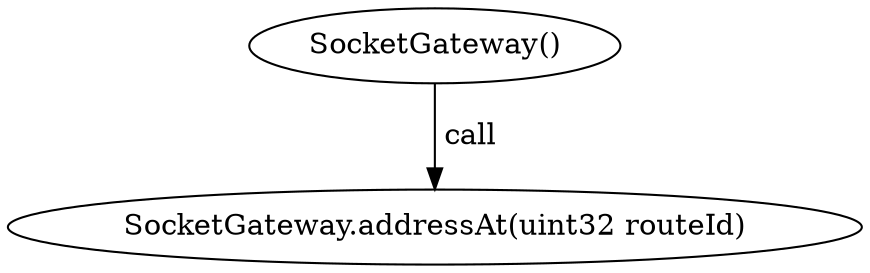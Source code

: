 digraph "" {
	graph [bb="0,0,348.14,124.8"];
	node [label="\N"];
	"SocketGateway()"	 [height=0.5,
		pos="174.07,106.8",
		width=2.1684];
	"SocketGateway.addressAt(uint32 routeId)"	 [height=0.5,
		pos="174.07,18",
		width=4.8353];
	"SocketGateway()" -> "SocketGateway.addressAt(uint32 routeId)" [key=call,
	label=" call",
	lp="185.93,62.4",
	pos="e,174.07,36.072 174.07,88.401 174.07,76.295 174.07,60.208 174.07,46.467"];
}
